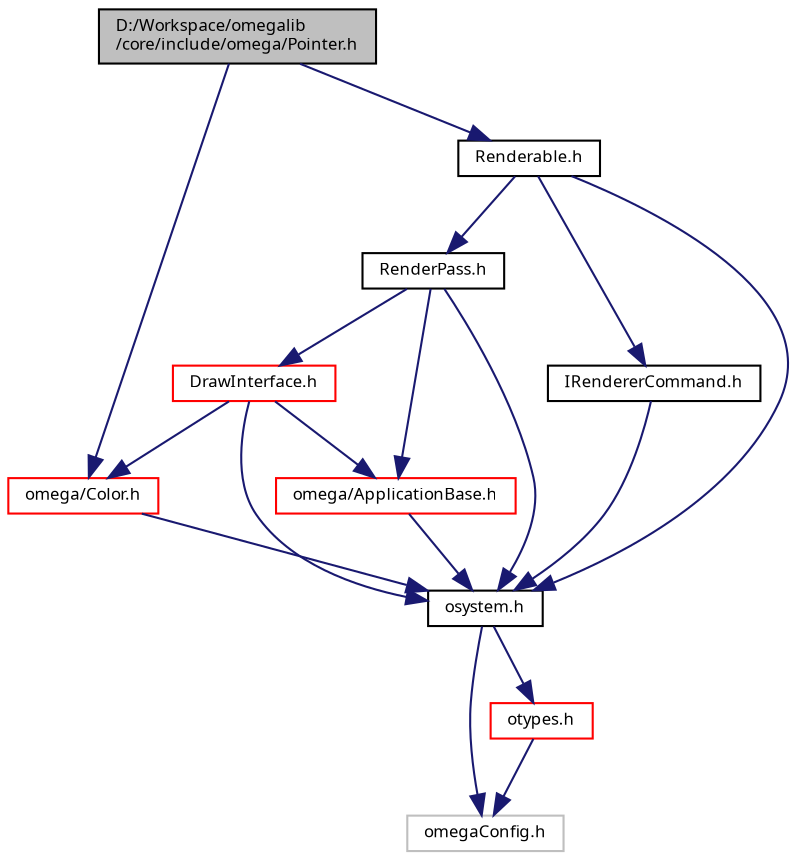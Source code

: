 digraph "D:/Workspace/omegalib/core/include/omega/Pointer.h"
{
  bgcolor="transparent";
  edge [fontname="FreeSans.ttf",fontsize="8",labelfontname="FreeSans.ttf",labelfontsize="8"];
  node [fontname="FreeSans.ttf",fontsize="8",shape=record];
  Node1 [label="D:/Workspace/omegalib\l/core/include/omega/Pointer.h",height=0.2,width=0.4,color="black", fillcolor="grey75", style="filled" fontcolor="black"];
  Node1 -> Node2 [color="midnightblue",fontsize="8",style="solid",fontname="FreeSans.ttf"];
  Node2 [label="Renderable.h",height=0.2,width=0.4,color="black",URL="$_renderable_8h.html"];
  Node2 -> Node3 [color="midnightblue",fontsize="8",style="solid",fontname="FreeSans.ttf"];
  Node3 [label="osystem.h",height=0.2,width=0.4,color="black",URL="$include_2omega_2osystem_8h.html"];
  Node3 -> Node4 [color="midnightblue",fontsize="8",style="solid",fontname="FreeSans.ttf"];
  Node4 [label="omegaConfig.h",height=0.2,width=0.4,color="grey75"];
  Node3 -> Node5 [color="midnightblue",fontsize="8",style="solid",fontname="FreeSans.ttf"];
  Node5 [label="otypes.h",height=0.2,width=0.4,color="red",URL="$include_2omega_2otypes_8h.html"];
  Node5 -> Node4 [color="midnightblue",fontsize="8",style="solid",fontname="FreeSans.ttf"];
  Node2 -> Node6 [color="midnightblue",fontsize="8",style="solid",fontname="FreeSans.ttf"];
  Node6 [label="RenderPass.h",height=0.2,width=0.4,color="black",URL="$_render_pass_8h.html"];
  Node6 -> Node3 [color="midnightblue",fontsize="8",style="solid",fontname="FreeSans.ttf"];
  Node6 -> Node7 [color="midnightblue",fontsize="8",style="solid",fontname="FreeSans.ttf"];
  Node7 [label="omega/ApplicationBase.h",height=0.2,width=0.4,color="red",URL="$_application_base_8h.html"];
  Node7 -> Node3 [color="midnightblue",fontsize="8",style="solid",fontname="FreeSans.ttf"];
  Node6 -> Node8 [color="midnightblue",fontsize="8",style="solid",fontname="FreeSans.ttf"];
  Node8 [label="DrawInterface.h",height=0.2,width=0.4,color="red",URL="$_draw_interface_8h.html"];
  Node8 -> Node3 [color="midnightblue",fontsize="8",style="solid",fontname="FreeSans.ttf"];
  Node8 -> Node9 [color="midnightblue",fontsize="8",style="solid",fontname="FreeSans.ttf"];
  Node9 [label="omega/Color.h",height=0.2,width=0.4,color="red",URL="$_color_8h.html"];
  Node9 -> Node3 [color="midnightblue",fontsize="8",style="solid",fontname="FreeSans.ttf"];
  Node8 -> Node7 [color="midnightblue",fontsize="8",style="solid",fontname="FreeSans.ttf"];
  Node2 -> Node10 [color="midnightblue",fontsize="8",style="solid",fontname="FreeSans.ttf"];
  Node10 [label="IRendererCommand.h",height=0.2,width=0.4,color="black",URL="$_i_renderer_command_8h.html"];
  Node10 -> Node3 [color="midnightblue",fontsize="8",style="solid",fontname="FreeSans.ttf"];
  Node1 -> Node9 [color="midnightblue",fontsize="8",style="solid",fontname="FreeSans.ttf"];
}
